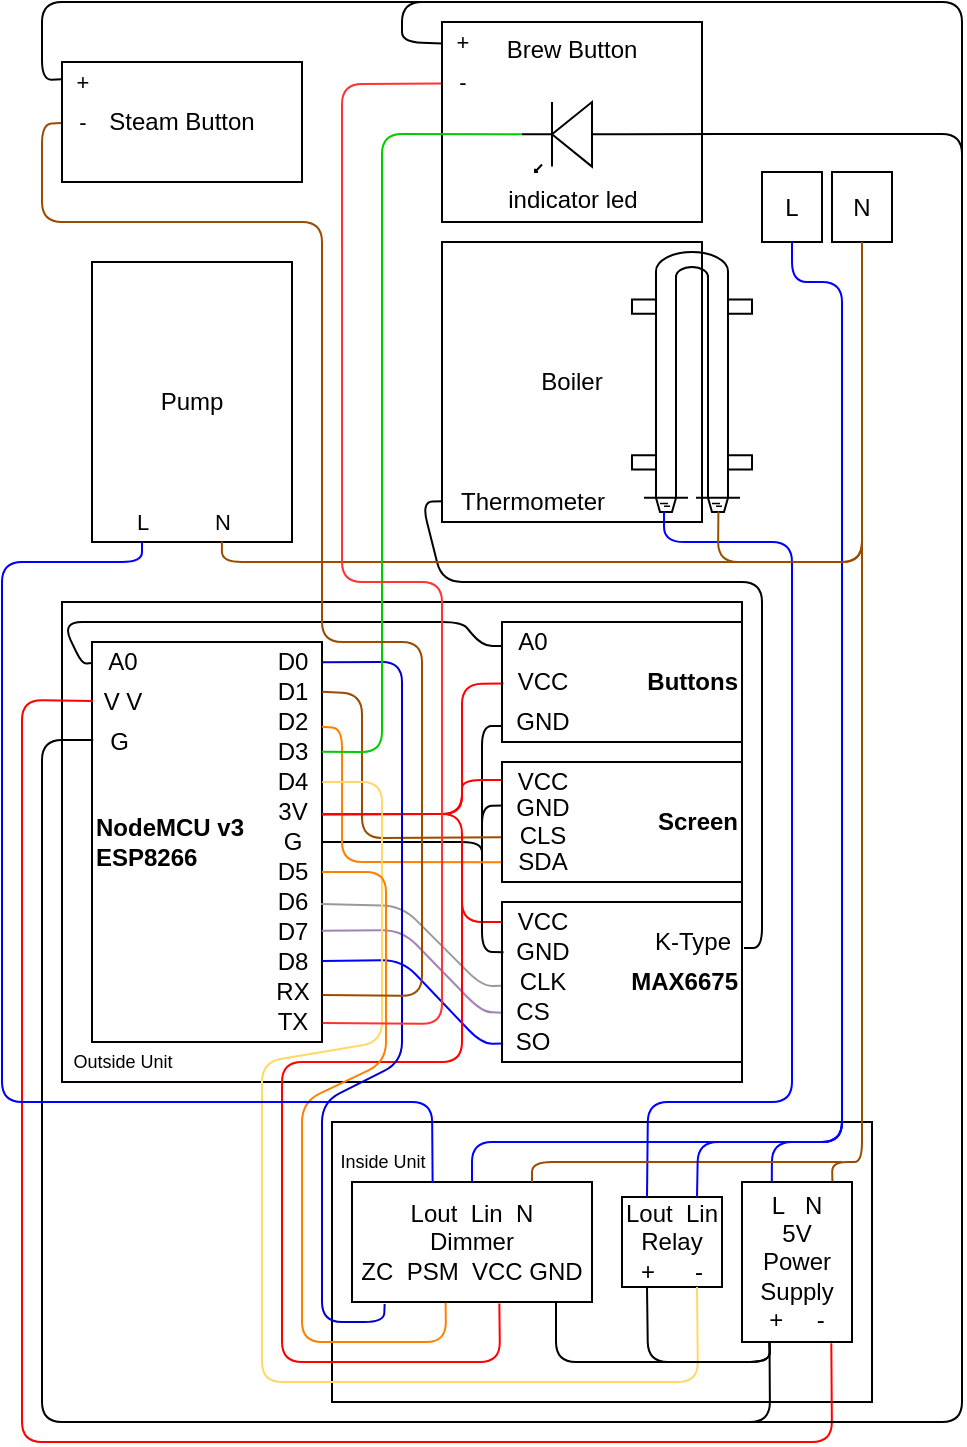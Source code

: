 <mxfile version="14.7.1" type="device"><diagram id="Ojfh5wNuTR5wn1jnSMaZ" name="Page-1"><mxGraphModel dx="1924" dy="1084" grid="1" gridSize="10" guides="1" tooltips="1" connect="1" arrows="1" fold="1" page="1" pageScale="1" pageWidth="850" pageHeight="1100" math="0" shadow="0"><root><mxCell id="0"/><mxCell id="1" parent="0"/><mxCell id="16A-DivqRox5ItRcTZLg-133" value="" style="whiteSpace=wrap;html=1;fontSize=11;align=right;verticalAlign=middle;fillColor=none;" parent="1" vertex="1"><mxGeometry x="235" y="680" width="270" height="140" as="geometry"/></mxCell><mxCell id="16A-DivqRox5ItRcTZLg-131" value="" style="rounded=0;whiteSpace=wrap;html=1;fontSize=11;align=right;verticalAlign=middle;fillColor=none;" parent="1" vertex="1"><mxGeometry x="100" y="420" width="340" height="240" as="geometry"/></mxCell><mxCell id="16A-DivqRox5ItRcTZLg-3" value="&lt;div&gt;Boiler&lt;/div&gt;" style="rounded=0;whiteSpace=wrap;html=1;fillColor=none;" parent="1" vertex="1"><mxGeometry x="290" y="240" width="130" height="140" as="geometry"/></mxCell><mxCell id="16A-DivqRox5ItRcTZLg-4" value="&lt;div&gt;Pump&lt;/div&gt;" style="rounded=0;whiteSpace=wrap;html=1;fillColor=none;" parent="1" vertex="1"><mxGeometry x="115" y="250" width="100" height="140" as="geometry"/></mxCell><mxCell id="16A-DivqRox5ItRcTZLg-5" value="&lt;div&gt;Steam Button&lt;/div&gt;" style="rounded=0;whiteSpace=wrap;html=1;fillColor=none;" parent="1" vertex="1"><mxGeometry x="100" y="150" width="120" height="60" as="geometry"/></mxCell><mxCell id="16A-DivqRox5ItRcTZLg-6" value="&lt;div align=&quot;center&quot;&gt;Brew Button&lt;/div&gt;&lt;div&gt;&lt;br&gt;&lt;/div&gt;&lt;div&gt;&lt;br&gt;&lt;/div&gt;&lt;div&gt;&lt;br&gt;&lt;/div&gt;&lt;div&gt;&lt;br&gt;&lt;/div&gt;&lt;div&gt;&lt;br&gt;&lt;/div&gt;" style="rounded=0;whiteSpace=wrap;html=1;align=center;fillColor=none;" parent="1" vertex="1"><mxGeometry x="290" y="130" width="130" height="100" as="geometry"/></mxCell><mxCell id="16A-DivqRox5ItRcTZLg-9" value="&lt;div&gt;indicator led&lt;/div&gt;" style="verticalLabelPosition=bottom;shadow=0;dashed=0;align=center;html=1;verticalAlign=top;shape=mxgraph.electrical.opto_electronics.led_1;pointerEvents=1;direction=west;fillColor=none;" parent="1" vertex="1"><mxGeometry x="330" y="170" width="50" height="35" as="geometry"/></mxCell><mxCell id="16A-DivqRox5ItRcTZLg-10" value="" style="shape=mxgraph.pid.heat_exchangers.hairpin_exchanger;html=1;pointerEvents=1;align=center;verticalLabelPosition=bottom;verticalAlign=top;dashed=0;rotation=-90;fillColor=none;" parent="1" vertex="1"><mxGeometry x="350" y="280" width="130" height="60" as="geometry"/></mxCell><mxCell id="16A-DivqRox5ItRcTZLg-11" value="&lt;div&gt;Lout&amp;nbsp; Lin&lt;br&gt;&lt;/div&gt;&lt;div&gt;Relay&lt;/div&gt;&lt;div&gt;+&amp;nbsp;&amp;nbsp;&amp;nbsp;&amp;nbsp;&amp;nbsp; -&lt;br&gt;&lt;/div&gt;" style="rounded=0;whiteSpace=wrap;html=1;fillColor=none;" parent="1" vertex="1"><mxGeometry x="380" y="717.5" width="50" height="45" as="geometry"/></mxCell><mxCell id="16A-DivqRox5ItRcTZLg-12" value="L" style="rounded=0;whiteSpace=wrap;html=1;fillColor=none;" parent="1" vertex="1"><mxGeometry x="450" y="205" width="30" height="35" as="geometry"/></mxCell><mxCell id="16A-DivqRox5ItRcTZLg-13" value="&lt;div&gt;N&lt;/div&gt;" style="rounded=0;whiteSpace=wrap;html=1;fillColor=none;" parent="1" vertex="1"><mxGeometry x="485" y="205" width="30" height="35" as="geometry"/></mxCell><mxCell id="16A-DivqRox5ItRcTZLg-15" value="&lt;div&gt;L&amp;nbsp;&amp;nbsp; N&lt;br&gt;&lt;/div&gt;&lt;div&gt;5V&lt;br&gt;&lt;/div&gt;&lt;div&gt;Power Supply&lt;br&gt;+&amp;nbsp;&amp;nbsp;&amp;nbsp;&amp;nbsp; -&lt;br&gt;&lt;/div&gt;" style="whiteSpace=wrap;html=1;fillColor=none;" parent="1" vertex="1"><mxGeometry x="440" y="710" width="55" height="80" as="geometry"/></mxCell><mxCell id="16A-DivqRox5ItRcTZLg-16" value="Lout&amp;nbsp; Lin&amp;nbsp; N &lt;br&gt;&lt;div&gt;Dimmer&lt;/div&gt;&lt;div&gt;ZC&amp;nbsp; PSM&amp;nbsp; VCC GND&lt;br&gt;&lt;/div&gt;" style="whiteSpace=wrap;html=1;fillColor=none;" parent="1" vertex="1"><mxGeometry x="245" y="710" width="120" height="60" as="geometry"/></mxCell><mxCell id="16A-DivqRox5ItRcTZLg-17" value="&lt;div align=&quot;left&quot;&gt;&lt;b&gt;NodeMCU v3&lt;/b&gt;&lt;/div&gt;&lt;div align=&quot;left&quot;&gt;&lt;b&gt;ESP8266&lt;br&gt;&lt;/b&gt;&lt;/div&gt;" style="whiteSpace=wrap;html=1;align=left;fillColor=none;" parent="1" vertex="1"><mxGeometry x="115" y="440" width="115" height="200" as="geometry"/></mxCell><mxCell id="16A-DivqRox5ItRcTZLg-21" value="" style="endArrow=none;html=1;entryX=0.004;entryY=0.481;entryDx=0;entryDy=0;entryPerimeter=0;exitX=1.02;exitY=0.65;exitDx=0;exitDy=0;exitPerimeter=0;" parent="1" source="16A-DivqRox5ItRcTZLg-37" target="16A-DivqRox5ItRcTZLg-38" edge="1"><mxGeometry width="50" height="50" relative="1" as="geometry"><mxPoint x="450" y="610" as="sourcePoint"/><mxPoint x="450" y="550" as="targetPoint"/><Array as="points"><mxPoint x="450" y="593"/><mxPoint x="450" y="410"/><mxPoint x="290" y="410"/><mxPoint x="280" y="370"/></Array></mxGeometry></mxCell><mxCell id="16A-DivqRox5ItRcTZLg-22" value="" style="endArrow=none;html=1;entryX=0.5;entryY=1;entryDx=0;entryDy=0;exitX=0.822;exitY=-0.003;exitDx=0;exitDy=0;strokeColor=#994C00;exitPerimeter=0;" parent="1" source="16A-DivqRox5ItRcTZLg-15" target="16A-DivqRox5ItRcTZLg-13" edge="1"><mxGeometry width="50" height="50" relative="1" as="geometry"><mxPoint x="185" y="905" as="sourcePoint"/><mxPoint x="235" y="855" as="targetPoint"/><Array as="points"><mxPoint x="485" y="700"/><mxPoint x="500" y="700"/><mxPoint x="500" y="680"/></Array></mxGeometry></mxCell><mxCell id="16A-DivqRox5ItRcTZLg-24" value="A0" style="text;html=1;align=center;verticalAlign=middle;resizable=0;points=[];autosize=1;strokeColor=none;" parent="1" vertex="1"><mxGeometry x="115" y="440" width="30" height="20" as="geometry"/></mxCell><mxCell id="16A-DivqRox5ItRcTZLg-38" value="Thermometer" style="text;html=1;align=center;verticalAlign=middle;resizable=0;points=[];autosize=1;strokeColor=none;" parent="1" vertex="1"><mxGeometry x="290" y="360" width="90" height="20" as="geometry"/></mxCell><mxCell id="16A-DivqRox5ItRcTZLg-40" value="&lt;div&gt;V V&lt;/div&gt;" style="text;html=1;align=center;verticalAlign=middle;resizable=0;points=[];autosize=1;strokeColor=none;" parent="1" vertex="1"><mxGeometry x="115" y="460" width="30" height="20" as="geometry"/></mxCell><mxCell id="16A-DivqRox5ItRcTZLg-41" value="&lt;div&gt;G&amp;nbsp; &lt;br&gt;&lt;/div&gt;" style="text;html=1;align=center;verticalAlign=middle;resizable=0;points=[];autosize=1;strokeColor=none;" parent="1" vertex="1"><mxGeometry x="115" y="480" width="30" height="20" as="geometry"/></mxCell><mxCell id="16A-DivqRox5ItRcTZLg-42" value="" style="endArrow=none;html=1;entryX=0.016;entryY=0.474;entryDx=0;entryDy=0;entryPerimeter=0;exitX=0.812;exitY=1.008;exitDx=0;exitDy=0;exitPerimeter=0;strokeColor=#FF0000;" parent="1" source="16A-DivqRox5ItRcTZLg-15" target="16A-DivqRox5ItRcTZLg-40" edge="1"><mxGeometry width="50" height="50" relative="1" as="geometry"><mxPoint x="510" y="920" as="sourcePoint"/><mxPoint x="260" y="510" as="targetPoint"/><Array as="points"><mxPoint x="485" y="840"/><mxPoint x="80" y="840"/><mxPoint x="80" y="469"/></Array></mxGeometry></mxCell><mxCell id="16A-DivqRox5ItRcTZLg-43" value="" style="endArrow=none;html=1;entryX=0.021;entryY=0.447;entryDx=0;entryDy=0;entryPerimeter=0;exitX=0.25;exitY=1;exitDx=0;exitDy=0;" parent="1" source="16A-DivqRox5ItRcTZLg-15" target="16A-DivqRox5ItRcTZLg-41" edge="1"><mxGeometry width="50" height="50" relative="1" as="geometry"><mxPoint x="512.5" y="825" as="sourcePoint"/><mxPoint x="124.01" y="488.14" as="targetPoint"/><Array as="points"><mxPoint x="454" y="830"/><mxPoint x="90" y="830"/><mxPoint x="90" y="489"/></Array></mxGeometry></mxCell><mxCell id="16A-DivqRox5ItRcTZLg-44" value="" style="endArrow=none;html=1;entryX=-0.009;entryY=0.526;entryDx=0;entryDy=0;entryPerimeter=0;exitX=0.007;exitY=0.6;exitDx=0;exitDy=0;exitPerimeter=0;" parent="1" source="16A-DivqRox5ItRcTZLg-28" target="16A-DivqRox5ItRcTZLg-24" edge="1"><mxGeometry width="50" height="50" relative="1" as="geometry"><mxPoint x="60" y="430" as="sourcePoint"/><mxPoint x="80" y="680" as="targetPoint"/><Array as="points"><mxPoint x="310" y="442"/><mxPoint x="300" y="430"/><mxPoint x="230" y="430"/><mxPoint x="100" y="430"/><mxPoint x="110" y="451"/></Array></mxGeometry></mxCell><mxCell id="16A-DivqRox5ItRcTZLg-88" value="" style="endArrow=none;html=1;fontSize=11;exitX=0.008;exitY=0.5;exitDx=0;exitDy=0;exitPerimeter=0;strokeColor=#FF0000;" parent="1" source="16A-DivqRox5ItRcTZLg-33" edge="1"><mxGeometry width="50" height="50" relative="1" as="geometry"><mxPoint x="130" y="560" as="sourcePoint"/><mxPoint x="300" y="560" as="targetPoint"/><Array as="points"><mxPoint x="300" y="580"/></Array></mxGeometry></mxCell><mxCell id="16A-DivqRox5ItRcTZLg-95" value="" style="endArrow=none;html=1;fontSize=11;exitX=0.019;exitY=0.506;exitDx=0;exitDy=0;exitPerimeter=0;" parent="1" source="16A-DivqRox5ItRcTZLg-34" edge="1"><mxGeometry width="50" height="50" relative="1" as="geometry"><mxPoint x="290.0" y="455.4" as="sourcePoint"/><mxPoint x="310" y="540" as="targetPoint"/><Array as="points"><mxPoint x="310" y="595"/><mxPoint x="310" y="540"/></Array></mxGeometry></mxCell><mxCell id="16A-DivqRox5ItRcTZLg-96" value="" style="endArrow=none;html=1;fontSize=11;exitX=-0.004;exitY=0.602;exitDx=0;exitDy=0;exitPerimeter=0;entryX=1;entryY=0.5;entryDx=0;entryDy=0;" parent="1" source="16A-DivqRox5ItRcTZLg-26" target="16A-DivqRox5ItRcTZLg-17" edge="1"><mxGeometry width="50" height="50" relative="1" as="geometry"><mxPoint x="420" y="528.12" as="sourcePoint"/><mxPoint x="230" y="545" as="targetPoint"/><Array as="points"><mxPoint x="310" y="482"/><mxPoint x="310" y="560"/><mxPoint x="310" y="540"/></Array></mxGeometry></mxCell><mxCell id="16A-DivqRox5ItRcTZLg-97" value="" style="endArrow=none;html=1;fontSize=11;entryX=0.001;entryY=0.363;entryDx=0;entryDy=0;entryPerimeter=0;sketch=0;rounded=1;" parent="1" target="16A-DivqRox5ItRcTZLg-19" edge="1"><mxGeometry width="50" height="50" relative="1" as="geometry"><mxPoint x="310" y="540" as="sourcePoint"/><mxPoint x="390" y="510" as="targetPoint"/><Array as="points"><mxPoint x="310" y="522"/></Array></mxGeometry></mxCell><mxCell id="16A-DivqRox5ItRcTZLg-101" value="" style="endArrow=none;html=1;fontSize=11;exitX=0.018;exitY=0.535;exitDx=0;exitDy=0;exitPerimeter=0;strokeColor=#FF0000;entryX=1.002;entryY=0.55;entryDx=0;entryDy=0;entryPerimeter=0;" parent="1" source="16A-DivqRox5ItRcTZLg-25" target="16A-DivqRox5ItRcTZLg-54" edge="1"><mxGeometry width="50" height="50" relative="1" as="geometry"><mxPoint x="269.84" y="632.04" as="sourcePoint"/><mxPoint x="280" y="529" as="targetPoint"/><Array as="points"><mxPoint x="300" y="461"/><mxPoint x="300" y="526"/></Array></mxGeometry></mxCell><mxCell id="16A-DivqRox5ItRcTZLg-102" value="" style="endArrow=none;html=1;fontSize=11;entryX=-0.01;entryY=0.452;entryDx=0;entryDy=0;entryPerimeter=0;endFill=0;strokeColor=#FF0000;rounded=1;exitX=1.014;exitY=0.555;exitDx=0;exitDy=0;exitPerimeter=0;" parent="1" source="16A-DivqRox5ItRcTZLg-54" target="16A-DivqRox5ItRcTZLg-31" edge="1"><mxGeometry width="50" height="50" relative="1" as="geometry"><mxPoint x="300" y="520" as="sourcePoint"/><mxPoint x="330" y="510" as="targetPoint"/><Array as="points"><mxPoint x="300" y="526"/><mxPoint x="300" y="509"/></Array></mxGeometry></mxCell><mxCell id="16A-DivqRox5ItRcTZLg-103" value="" style="endArrow=none;html=1;fontSize=11;entryX=-0.006;entryY=0.529;entryDx=0;entryDy=0;entryPerimeter=0;strokeColor=#994C00;exitX=1.002;exitY=0.491;exitDx=0;exitDy=0;exitPerimeter=0;" parent="1" source="16A-DivqRox5ItRcTZLg-46" target="16A-DivqRox5ItRcTZLg-92" edge="1"><mxGeometry width="50" height="50" relative="1" as="geometry"><mxPoint x="229" y="466" as="sourcePoint"/><mxPoint x="340" y="520" as="targetPoint"/><Array as="points"><mxPoint x="250" y="466"/><mxPoint x="250" y="538"/></Array></mxGeometry></mxCell><mxCell id="16A-DivqRox5ItRcTZLg-104" value="" style="endArrow=none;html=1;fontSize=11;entryX=0.002;entryY=0.505;entryDx=0;entryDy=0;entryPerimeter=0;exitX=1.002;exitY=0.491;exitDx=0;exitDy=0;exitPerimeter=0;strokeColor=#FF8000;" parent="1" target="16A-DivqRox5ItRcTZLg-93" edge="1"><mxGeometry width="50" height="50" relative="1" as="geometry"><mxPoint x="230.0" y="482.41" as="sourcePoint"/><mxPoint x="289.7" y="567.17" as="targetPoint"/><Array as="points"><mxPoint x="240" y="483"/><mxPoint x="240" y="550"/></Array></mxGeometry></mxCell><mxCell id="16A-DivqRox5ItRcTZLg-106" value="" style="endArrow=none;html=1;fontSize=11;entryX=1.002;entryY=0.474;entryDx=0;entryDy=0;entryPerimeter=0;exitX=0.019;exitY=0.538;exitDx=0;exitDy=0;exitPerimeter=0;strokeColor=#0000FF;" parent="1" source="16A-DivqRox5ItRcTZLg-89" target="16A-DivqRox5ItRcTZLg-59" edge="1"><mxGeometry width="50" height="50" relative="1" as="geometry"><mxPoint x="260" y="611" as="sourcePoint"/><mxPoint x="240" y="555" as="targetPoint"/><Array as="points"><mxPoint x="310" y="641"/><mxPoint x="270" y="599"/></Array></mxGeometry></mxCell><mxCell id="16A-DivqRox5ItRcTZLg-107" value="" style="endArrow=none;html=1;fontSize=11;entryX=0.995;entryY=0.471;entryDx=0;entryDy=0;entryPerimeter=0;exitX=0.003;exitY=0.517;exitDx=0;exitDy=0;exitPerimeter=0;strokeColor=#A680B8;" parent="1" source="16A-DivqRox5ItRcTZLg-90" target="16A-DivqRox5ItRcTZLg-58" edge="1"><mxGeometry width="50" height="50" relative="1" as="geometry"><mxPoint x="291.08" y="456.24" as="sourcePoint"/><mxPoint x="230" y="593.76" as="targetPoint"/><Array as="points"><mxPoint x="310" y="625"/><mxPoint x="270" y="584"/></Array></mxGeometry></mxCell><mxCell id="16A-DivqRox5ItRcTZLg-108" value="" style="endArrow=none;html=1;fontSize=11;exitX=-0.002;exitY=0.595;exitDx=0;exitDy=0;exitPerimeter=0;entryX=0.996;entryY=0.655;entryDx=0;entryDy=0;entryPerimeter=0;strokeColor=#999999;" parent="1" source="16A-DivqRox5ItRcTZLg-91" target="16A-DivqRox5ItRcTZLg-17" edge="1"><mxGeometry width="50" height="50" relative="1" as="geometry"><mxPoint x="320.09" y="470.67" as="sourcePoint"/><mxPoint x="229" y="579" as="targetPoint"/><Array as="points"><mxPoint x="310" y="612"/><mxPoint x="270" y="572"/></Array></mxGeometry></mxCell><mxCell id="16A-DivqRox5ItRcTZLg-110" value="" style="endArrow=none;html=1;fontSize=11;strokeColor=#FF0000;exitX=0.614;exitY=1.013;exitDx=0;exitDy=0;exitPerimeter=0;entryX=1.004;entryY=0.565;entryDx=0;entryDy=0;entryPerimeter=0;" parent="1" source="16A-DivqRox5ItRcTZLg-16" target="16A-DivqRox5ItRcTZLg-54" edge="1"><mxGeometry width="50" height="50" relative="1" as="geometry"><mxPoint x="320" y="795" as="sourcePoint"/><mxPoint x="229" y="529" as="targetPoint"/><Array as="points"><mxPoint x="319" y="800"/><mxPoint x="210" y="800"/><mxPoint x="210" y="650"/><mxPoint x="300" y="650"/><mxPoint x="300" y="526"/></Array></mxGeometry></mxCell><mxCell id="16A-DivqRox5ItRcTZLg-111" value="" style="endArrow=none;html=1;fontSize=11;entryX=0.85;entryY=0.994;entryDx=0;entryDy=0;entryPerimeter=0;exitX=0.25;exitY=1;exitDx=0;exitDy=0;" parent="1" source="16A-DivqRox5ItRcTZLg-15" target="16A-DivqRox5ItRcTZLg-16" edge="1"><mxGeometry width="50" height="50" relative="1" as="geometry"><mxPoint x="435" y="815" as="sourcePoint"/><mxPoint x="15" y="625" as="targetPoint"/><Array as="points"><mxPoint x="454" y="800"/><mxPoint x="347" y="800"/></Array></mxGeometry></mxCell><mxCell id="16A-DivqRox5ItRcTZLg-112" value="" style="endArrow=none;html=1;fontSize=11;exitX=1.001;exitY=0.35;exitDx=0;exitDy=0;exitPerimeter=0;entryX=0.75;entryY=1;entryDx=0;entryDy=0;strokeColor=#FFD966;" parent="1" source="16A-DivqRox5ItRcTZLg-17" target="16A-DivqRox5ItRcTZLg-11" edge="1"><mxGeometry width="50" height="50" relative="1" as="geometry"><mxPoint x="320" y="700" as="sourcePoint"/><mxPoint x="300" y="890" as="targetPoint"/><Array as="points"><mxPoint x="260" y="510"/><mxPoint x="260" y="640"/><mxPoint x="200" y="650"/><mxPoint x="200" y="710"/><mxPoint x="200" y="810"/><mxPoint x="418" y="810"/></Array></mxGeometry></mxCell><mxCell id="16A-DivqRox5ItRcTZLg-113" value="" style="endArrow=none;html=1;fontSize=11;entryX=0.25;entryY=1;entryDx=0;entryDy=0;exitX=0.25;exitY=1;exitDx=0;exitDy=0;" parent="1" source="16A-DivqRox5ItRcTZLg-15" target="16A-DivqRox5ItRcTZLg-11" edge="1"><mxGeometry width="50" height="50" relative="1" as="geometry"><mxPoint x="452.5" y="800" as="sourcePoint"/><mxPoint x="267.32" y="780.12" as="targetPoint"/><Array as="points"><mxPoint x="454" y="800"/><mxPoint x="393" y="800"/></Array></mxGeometry></mxCell><mxCell id="16A-DivqRox5ItRcTZLg-114" value="" style="endArrow=none;html=1;fontSize=11;exitX=1.008;exitY=0.506;exitDx=0;exitDy=0;exitPerimeter=0;entryX=0.136;entryY=1.016;entryDx=0;entryDy=0;entryPerimeter=0;strokeColor=#0000CC;" parent="1" source="16A-DivqRox5ItRcTZLg-45" target="16A-DivqRox5ItRcTZLg-16" edge="1"><mxGeometry width="50" height="50" relative="1" as="geometry"><mxPoint x="233.7" y="450.0" as="sourcePoint"/><mxPoint x="350" y="810" as="targetPoint"/><Array as="points"><mxPoint x="270" y="450"/><mxPoint x="270" y="650"/><mxPoint x="230" y="670"/><mxPoint x="230" y="780"/><mxPoint x="261" y="780"/></Array></mxGeometry></mxCell><mxCell id="16A-DivqRox5ItRcTZLg-118" value="" style="endArrow=none;html=1;fontSize=11;strokeColor=#FF8000;entryX=0.39;entryY=1.006;entryDx=0;entryDy=0;entryPerimeter=0;" parent="1" target="16A-DivqRox5ItRcTZLg-16" edge="1"><mxGeometry width="50" height="50" relative="1" as="geometry"><mxPoint x="230" y="555" as="sourcePoint"/><mxPoint x="299" y="770" as="targetPoint"/><Array as="points"><mxPoint x="262" y="555"/><mxPoint x="262" y="650"/><mxPoint x="220" y="670"/><mxPoint x="220" y="790"/><mxPoint x="292" y="790"/></Array></mxGeometry></mxCell><mxCell id="16A-DivqRox5ItRcTZLg-122" value="" style="endArrow=none;html=1;fontSize=11;strokeColor=#0000FF;exitX=0.5;exitY=0;exitDx=0;exitDy=0;" parent="1" source="16A-DivqRox5ItRcTZLg-16" edge="1"><mxGeometry width="50" height="50" relative="1" as="geometry"><mxPoint x="360" y="735" as="sourcePoint"/><mxPoint x="490" y="660" as="targetPoint"/><Array as="points"><mxPoint x="305" y="690"/><mxPoint x="490" y="690"/></Array></mxGeometry></mxCell><mxCell id="16A-DivqRox5ItRcTZLg-123" value="" style="endArrow=none;html=1;fontSize=11;strokeColor=#0000FF;exitX=0.336;exitY=0.008;exitDx=0;exitDy=0;entryX=0.25;entryY=1;entryDx=0;entryDy=0;exitPerimeter=0;" parent="1" source="16A-DivqRox5ItRcTZLg-16" target="16A-DivqRox5ItRcTZLg-4" edge="1"><mxGeometry width="50" height="50" relative="1" as="geometry"><mxPoint x="343.82" y="735.0" as="sourcePoint"/><mxPoint x="80" y="380" as="targetPoint"/><Array as="points"><mxPoint x="285" y="670"/><mxPoint x="70" y="670"/><mxPoint x="70" y="400"/><mxPoint x="140" y="400"/></Array></mxGeometry></mxCell><mxCell id="16A-DivqRox5ItRcTZLg-124" value="L" style="text;html=1;align=center;verticalAlign=middle;resizable=0;points=[];autosize=1;strokeColor=none;fontSize=11;" parent="1" vertex="1"><mxGeometry x="130" y="370" width="20" height="20" as="geometry"/></mxCell><mxCell id="16A-DivqRox5ItRcTZLg-125" value="&lt;div&gt;N&lt;/div&gt;" style="text;html=1;align=center;verticalAlign=middle;resizable=0;points=[];autosize=1;strokeColor=none;fontSize=11;" parent="1" vertex="1"><mxGeometry x="170" y="370" width="20" height="20" as="geometry"/></mxCell><mxCell id="16A-DivqRox5ItRcTZLg-126" value="" style="endArrow=none;html=1;fontSize=11;strokeColor=#0000FF;entryX=0.5;entryY=1;entryDx=0;entryDy=0;exitX=0.271;exitY=0;exitDx=0;exitDy=0;exitPerimeter=0;" parent="1" source="16A-DivqRox5ItRcTZLg-15" target="16A-DivqRox5ItRcTZLg-12" edge="1"><mxGeometry width="50" height="50" relative="1" as="geometry"><mxPoint x="490" y="730" as="sourcePoint"/><mxPoint x="479" y="360" as="targetPoint"/><Array as="points"><mxPoint x="455" y="690"/><mxPoint x="490" y="690"/><mxPoint x="490" y="630"/><mxPoint x="490" y="260"/><mxPoint x="465" y="260"/></Array></mxGeometry></mxCell><mxCell id="16A-DivqRox5ItRcTZLg-127" value="" style="endArrow=none;html=1;fontSize=11;strokeColor=#0000FF;entryX=0.002;entryY=0.267;entryDx=0;entryDy=0;entryPerimeter=0;exitX=0.25;exitY=0;exitDx=0;exitDy=0;" parent="1" source="16A-DivqRox5ItRcTZLg-11" target="16A-DivqRox5ItRcTZLg-10" edge="1"><mxGeometry width="50" height="50" relative="1" as="geometry"><mxPoint x="465" y="660" as="sourcePoint"/><mxPoint x="445" y="370" as="targetPoint"/><Array as="points"><mxPoint x="393" y="670"/><mxPoint x="465" y="670"/><mxPoint x="465" y="490"/><mxPoint x="465" y="390"/><mxPoint x="401" y="390"/></Array></mxGeometry></mxCell><mxCell id="16A-DivqRox5ItRcTZLg-128" value="" style="endArrow=none;html=1;fontSize=11;exitX=0.002;exitY=0.72;exitDx=0;exitDy=0;exitPerimeter=0;strokeColor=#994C00;" parent="1" source="16A-DivqRox5ItRcTZLg-10" edge="1"><mxGeometry width="50" height="50" relative="1" as="geometry"><mxPoint x="560" y="380" as="sourcePoint"/><mxPoint x="500" y="350" as="targetPoint"/><Array as="points"><mxPoint x="428" y="400"/><mxPoint x="500" y="400"/></Array></mxGeometry></mxCell><mxCell id="16A-DivqRox5ItRcTZLg-129" value="" style="endArrow=none;html=1;fontSize=11;exitX=0.497;exitY=0.988;exitDx=0;exitDy=0;exitPerimeter=0;strokeColor=#994C00;entryX=0.5;entryY=1;entryDx=0;entryDy=0;" parent="1" source="16A-DivqRox5ItRcTZLg-125" target="16A-DivqRox5ItRcTZLg-13" edge="1"><mxGeometry width="50" height="50" relative="1" as="geometry"><mxPoint x="429.2" y="384.74" as="sourcePoint"/><mxPoint x="501" y="350" as="targetPoint"/><Array as="points"><mxPoint x="180" y="400"/><mxPoint x="500" y="400"/></Array></mxGeometry></mxCell><mxCell id="16A-DivqRox5ItRcTZLg-132" value="&lt;div style=&quot;font-size: 9px;&quot;&gt;Outside Unit&lt;/div&gt;" style="text;html=1;align=center;verticalAlign=middle;resizable=0;points=[];autosize=1;strokeColor=none;fontSize=9;" parent="1" vertex="1"><mxGeometry x="95" y="640" width="70" height="20" as="geometry"/></mxCell><mxCell id="16A-DivqRox5ItRcTZLg-134" value="Inside Unit" style="text;html=1;align=center;verticalAlign=middle;resizable=0;points=[];autosize=1;strokeColor=none;fontSize=9;" parent="1" vertex="1"><mxGeometry x="230" y="690" width="60" height="20" as="geometry"/></mxCell><mxCell id="16A-DivqRox5ItRcTZLg-135" value="" style="endArrow=none;html=1;fontSize=11;exitX=0.999;exitY=0.495;exitDx=0;exitDy=0;exitPerimeter=0;strokeColor=#00CC00;entryX=1;entryY=0.54;entryDx=0;entryDy=0;entryPerimeter=0;" parent="1" source="16A-DivqRox5ItRcTZLg-50" target="16A-DivqRox5ItRcTZLg-9" edge="1"><mxGeometry width="50" height="50" relative="1" as="geometry"><mxPoint x="230" y="480" as="sourcePoint"/><mxPoint x="260" y="160" as="targetPoint"/><Array as="points"><mxPoint x="260" y="495"/><mxPoint x="260" y="186"/></Array></mxGeometry></mxCell><mxCell id="16A-DivqRox5ItRcTZLg-136" value="" style="endArrow=none;html=1;fontSize=11;entryX=0;entryY=0.54;entryDx=0;entryDy=0;entryPerimeter=0;" parent="1" target="16A-DivqRox5ItRcTZLg-9" edge="1"><mxGeometry width="50" height="50" relative="1" as="geometry"><mxPoint x="430" y="830" as="sourcePoint"/><mxPoint x="670" y="250" as="targetPoint"/><Array as="points"><mxPoint x="550" y="830"/><mxPoint x="550" y="186"/><mxPoint x="440" y="186"/></Array></mxGeometry></mxCell><mxCell id="16A-DivqRox5ItRcTZLg-137" value="" style="endArrow=none;html=1;fontSize=11;exitX=1.011;exitY=0.525;exitDx=0;exitDy=0;exitPerimeter=0;entryX=-0.025;entryY=0.539;entryDx=0;entryDy=0;entryPerimeter=0;strokeColor=#FF3333;" parent="1" source="16A-DivqRox5ItRcTZLg-61" target="16A-DivqRox5ItRcTZLg-139" edge="1"><mxGeometry width="50" height="50" relative="1" as="geometry"><mxPoint x="285" y="707" as="sourcePoint"/><mxPoint x="240" y="160" as="targetPoint"/><Array as="points"><mxPoint x="290" y="631"/><mxPoint x="290" y="410"/><mxPoint x="240" y="410"/><mxPoint x="240" y="161"/></Array></mxGeometry></mxCell><mxCell id="16A-DivqRox5ItRcTZLg-138" value="" style="endArrow=none;html=1;fontSize=11;strokeColor=#000000;entryX=0.005;entryY=0.537;entryDx=0;entryDy=0;entryPerimeter=0;" parent="1" target="16A-DivqRox5ItRcTZLg-140" edge="1"><mxGeometry width="50" height="50" relative="1" as="geometry"><mxPoint x="550" y="210" as="sourcePoint"/><mxPoint x="540" y="100" as="targetPoint"/><Array as="points"><mxPoint x="550" y="120"/><mxPoint x="270" y="120"/><mxPoint x="270" y="140"/></Array></mxGeometry></mxCell><mxCell id="16A-DivqRox5ItRcTZLg-139" value="&lt;div&gt;-&lt;/div&gt;" style="text;html=1;align=center;verticalAlign=middle;resizable=0;points=[];autosize=1;strokeColor=none;fontSize=11;" parent="1" vertex="1"><mxGeometry x="290" y="150" width="20" height="20" as="geometry"/></mxCell><mxCell id="16A-DivqRox5ItRcTZLg-140" value="+" style="text;html=1;align=center;verticalAlign=middle;resizable=0;points=[];autosize=1;strokeColor=none;fontSize=11;" parent="1" vertex="1"><mxGeometry x="290" y="130" width="20" height="20" as="geometry"/></mxCell><mxCell id="16A-DivqRox5ItRcTZLg-141" value="" style="endArrow=none;html=1;fontSize=11;strokeColor=#000000;exitX=-0.017;exitY=0.433;exitDx=0;exitDy=0;exitPerimeter=0;" parent="1" source="16A-DivqRox5ItRcTZLg-143" edge="1"><mxGeometry width="50" height="50" relative="1" as="geometry"><mxPoint x="80" y="120" as="sourcePoint"/><mxPoint x="290" y="120" as="targetPoint"/><Array as="points"><mxPoint x="90" y="159"/><mxPoint x="90" y="120"/></Array></mxGeometry></mxCell><mxCell id="16A-DivqRox5ItRcTZLg-142" value="&lt;div&gt;-&lt;/div&gt;" style="text;html=1;align=center;verticalAlign=middle;resizable=0;points=[];autosize=1;strokeColor=none;fontSize=11;" parent="1" vertex="1"><mxGeometry x="100" y="170" width="20" height="20" as="geometry"/></mxCell><mxCell id="16A-DivqRox5ItRcTZLg-143" value="+" style="text;html=1;align=center;verticalAlign=middle;resizable=0;points=[];autosize=1;strokeColor=none;fontSize=11;" parent="1" vertex="1"><mxGeometry x="100" y="150" width="20" height="20" as="geometry"/></mxCell><mxCell id="16A-DivqRox5ItRcTZLg-145" value="" style="endArrow=none;html=1;fontSize=11;exitX=1.011;exitY=0.575;exitDx=0;exitDy=0;exitPerimeter=0;entryX=-0.025;entryY=0.525;entryDx=0;entryDy=0;entryPerimeter=0;strokeColor=#994C00;" parent="1" source="16A-DivqRox5ItRcTZLg-60" target="16A-DivqRox5ItRcTZLg-142" edge="1"><mxGeometry width="50" height="50" relative="1" as="geometry"><mxPoint x="227.66" y="630.0" as="sourcePoint"/><mxPoint x="230" y="220" as="targetPoint"/><Array as="points"><mxPoint x="280" y="617"/><mxPoint x="280" y="440"/><mxPoint x="230" y="440"/><mxPoint x="230" y="230"/><mxPoint x="90" y="230"/><mxPoint x="90" y="181"/></Array></mxGeometry></mxCell><mxCell id="16A-DivqRox5ItRcTZLg-45" value="D0" style="text;html=1;align=center;verticalAlign=middle;resizable=0;points=[];autosize=1;strokeColor=none;spacing=0;horizontal=1;" parent="1" vertex="1"><mxGeometry x="200" y="440" width="30" height="20" as="geometry"/></mxCell><mxCell id="16A-DivqRox5ItRcTZLg-46" value="D1" style="text;html=1;align=center;verticalAlign=middle;resizable=0;points=[];autosize=1;strokeColor=none;" parent="1" vertex="1"><mxGeometry x="200" y="455" width="30" height="20" as="geometry"/></mxCell><mxCell id="16A-DivqRox5ItRcTZLg-47" value="&lt;div&gt;D2&lt;/div&gt;" style="text;html=1;align=center;verticalAlign=middle;resizable=0;points=[];autosize=1;strokeColor=none;" parent="1" vertex="1"><mxGeometry x="200" y="470" width="30" height="20" as="geometry"/></mxCell><mxCell id="16A-DivqRox5ItRcTZLg-50" value="&lt;div&gt;D3&lt;/div&gt;" style="text;html=1;align=center;verticalAlign=middle;resizable=0;points=[];autosize=1;strokeColor=none;" parent="1" vertex="1"><mxGeometry x="200" y="485" width="30" height="20" as="geometry"/></mxCell><mxCell id="16A-DivqRox5ItRcTZLg-51" value="&lt;div&gt;D4&lt;/div&gt;" style="text;html=1;align=center;verticalAlign=middle;resizable=0;points=[];autosize=1;strokeColor=none;" parent="1" vertex="1"><mxGeometry x="200" y="500" width="30" height="20" as="geometry"/></mxCell><mxCell id="16A-DivqRox5ItRcTZLg-54" value="&lt;div&gt;3V&lt;br&gt;&lt;/div&gt;" style="text;html=1;align=center;verticalAlign=middle;resizable=0;points=[];autosize=1;strokeColor=none;" parent="1" vertex="1"><mxGeometry x="200" y="515" width="30" height="20" as="geometry"/></mxCell><mxCell id="16A-DivqRox5ItRcTZLg-55" value="&lt;div&gt;G &lt;br&gt;&lt;/div&gt;" style="text;html=1;align=center;verticalAlign=middle;resizable=0;points=[];autosize=1;strokeColor=none;" parent="1" vertex="1"><mxGeometry x="205" y="530" width="20" height="20" as="geometry"/></mxCell><mxCell id="16A-DivqRox5ItRcTZLg-56" value="D5" style="text;html=1;align=center;verticalAlign=middle;resizable=0;points=[];autosize=1;strokeColor=none;" parent="1" vertex="1"><mxGeometry x="200" y="545" width="30" height="20" as="geometry"/></mxCell><mxCell id="16A-DivqRox5ItRcTZLg-57" value="D6" style="text;html=1;align=center;verticalAlign=middle;resizable=0;points=[];autosize=1;strokeColor=none;" parent="1" vertex="1"><mxGeometry x="200" y="560" width="30" height="20" as="geometry"/></mxCell><mxCell id="16A-DivqRox5ItRcTZLg-58" value="D7" style="text;html=1;align=center;verticalAlign=middle;resizable=0;points=[];autosize=1;strokeColor=none;" parent="1" vertex="1"><mxGeometry x="200" y="575" width="30" height="20" as="geometry"/></mxCell><mxCell id="16A-DivqRox5ItRcTZLg-59" value="D8" style="text;html=1;align=center;verticalAlign=middle;resizable=0;points=[];autosize=1;strokeColor=none;" parent="1" vertex="1"><mxGeometry x="200" y="590" width="30" height="20" as="geometry"/></mxCell><mxCell id="16A-DivqRox5ItRcTZLg-60" value="RX" style="text;html=1;align=center;verticalAlign=middle;resizable=0;points=[];autosize=1;strokeColor=none;" parent="1" vertex="1"><mxGeometry x="200" y="605" width="30" height="20" as="geometry"/></mxCell><mxCell id="16A-DivqRox5ItRcTZLg-61" value="TX" style="text;html=1;align=center;verticalAlign=middle;resizable=0;points=[];autosize=1;strokeColor=none;" parent="1" vertex="1"><mxGeometry x="200" y="620" width="30" height="20" as="geometry"/></mxCell><mxCell id="pfP6f_eAnYYyGuJvjXCp-10" value="" style="endArrow=none;html=1;fontSize=9;exitX=0.75;exitY=0;exitDx=0;exitDy=0;strokeColor=#994C00;" parent="1" source="16A-DivqRox5ItRcTZLg-16" edge="1"><mxGeometry width="50" height="50" relative="1" as="geometry"><mxPoint x="390" y="650" as="sourcePoint"/><mxPoint x="490" y="700" as="targetPoint"/><Array as="points"><mxPoint x="335" y="700"/></Array></mxGeometry></mxCell><mxCell id="pfP6f_eAnYYyGuJvjXCp-11" value="" style="endArrow=none;html=1;fontSize=11;strokeColor=#0000FF;exitX=0.75;exitY=0;exitDx=0;exitDy=0;" parent="1" source="16A-DivqRox5ItRcTZLg-11" edge="1"><mxGeometry width="50" height="50" relative="1" as="geometry"><mxPoint x="420" y="710" as="sourcePoint"/><mxPoint x="490" y="670" as="targetPoint"/><Array as="points"><mxPoint x="418" y="690"/><mxPoint x="490" y="690"/></Array></mxGeometry></mxCell><mxCell id="16A-DivqRox5ItRcTZLg-20" value="&lt;b&gt;MAX6675&lt;/b&gt;" style="whiteSpace=wrap;html=1;align=right;fillColor=none;" parent="1" vertex="1"><mxGeometry x="320" y="570" width="120" height="80" as="geometry"/></mxCell><mxCell id="16A-DivqRox5ItRcTZLg-33" value="VCC" style="text;html=1;align=center;verticalAlign=middle;resizable=0;points=[];autosize=1;strokeColor=none;" parent="1" vertex="1"><mxGeometry x="320" y="570" width="40" height="20" as="geometry"/></mxCell><mxCell id="16A-DivqRox5ItRcTZLg-34" value="&lt;div&gt;GND&lt;/div&gt;" style="text;html=1;align=center;verticalAlign=middle;resizable=0;points=[];autosize=1;strokeColor=none;" parent="1" vertex="1"><mxGeometry x="320" y="585" width="40" height="20" as="geometry"/></mxCell><mxCell id="16A-DivqRox5ItRcTZLg-37" value="&lt;div&gt;K-Type&lt;/div&gt;" style="text;html=1;align=center;verticalAlign=middle;resizable=0;points=[];autosize=1;strokeColor=none;" parent="1" vertex="1"><mxGeometry x="390" y="580" width="50" height="20" as="geometry"/></mxCell><mxCell id="16A-DivqRox5ItRcTZLg-89" value="SO" style="text;html=1;align=center;verticalAlign=middle;resizable=0;points=[];autosize=1;strokeColor=none;" parent="1" vertex="1"><mxGeometry x="320" y="630" width="30" height="20" as="geometry"/></mxCell><mxCell id="16A-DivqRox5ItRcTZLg-90" value="CS" style="text;html=1;align=center;verticalAlign=middle;resizable=0;points=[];autosize=1;strokeColor=none;" parent="1" vertex="1"><mxGeometry x="320" y="615" width="30" height="20" as="geometry"/></mxCell><mxCell id="16A-DivqRox5ItRcTZLg-91" value="CLK" style="text;html=1;align=center;verticalAlign=middle;resizable=0;points=[];autosize=1;strokeColor=none;" parent="1" vertex="1"><mxGeometry x="320" y="600" width="40" height="20" as="geometry"/></mxCell><mxCell id="16A-DivqRox5ItRcTZLg-19" value="&lt;div align=&quot;right&quot;&gt;&lt;b&gt;Screen&lt;/b&gt;&lt;/div&gt;" style="whiteSpace=wrap;html=1;align=right;fillColor=none;" parent="1" vertex="1"><mxGeometry x="320" y="500" width="120" height="60" as="geometry"/></mxCell><mxCell id="16A-DivqRox5ItRcTZLg-31" value="VCC" style="text;html=1;align=center;verticalAlign=middle;resizable=0;points=[];autosize=1;strokeColor=none;" parent="1" vertex="1"><mxGeometry x="320" y="500" width="40" height="20" as="geometry"/></mxCell><mxCell id="16A-DivqRox5ItRcTZLg-32" value="&lt;div&gt;GND&lt;/div&gt;" style="text;html=1;align=center;verticalAlign=middle;resizable=0;points=[];autosize=1;strokeColor=none;" parent="1" vertex="1"><mxGeometry x="320" y="513" width="40" height="20" as="geometry"/></mxCell><mxCell id="16A-DivqRox5ItRcTZLg-92" value="CLS" style="text;html=1;align=center;verticalAlign=middle;resizable=0;points=[];autosize=1;strokeColor=none;" parent="1" vertex="1"><mxGeometry x="320" y="527" width="40" height="20" as="geometry"/></mxCell><mxCell id="16A-DivqRox5ItRcTZLg-93" value="SDA" style="text;html=1;align=center;verticalAlign=middle;resizable=0;points=[];autosize=1;strokeColor=none;" parent="1" vertex="1"><mxGeometry x="320" y="540" width="40" height="20" as="geometry"/></mxCell><mxCell id="16A-DivqRox5ItRcTZLg-18" value="&lt;div align=&quot;right&quot;&gt;&lt;b&gt;Buttons&lt;/b&gt;&lt;/div&gt;" style="whiteSpace=wrap;html=1;align=right;fillColor=none;" parent="1" vertex="1"><mxGeometry x="320" y="430" width="120" height="60" as="geometry"/></mxCell><mxCell id="16A-DivqRox5ItRcTZLg-25" value="VCC" style="text;html=1;align=center;verticalAlign=middle;resizable=0;points=[];autosize=1;strokeColor=none;" parent="1" vertex="1"><mxGeometry x="320" y="450" width="40" height="20" as="geometry"/></mxCell><mxCell id="16A-DivqRox5ItRcTZLg-26" value="&lt;div&gt;GND&lt;/div&gt;" style="text;html=1;align=center;verticalAlign=middle;resizable=0;points=[];autosize=1;strokeColor=none;" parent="1" vertex="1"><mxGeometry x="320" y="470" width="40" height="20" as="geometry"/></mxCell><mxCell id="16A-DivqRox5ItRcTZLg-28" value="&lt;div&gt;A0&lt;/div&gt;" style="text;html=1;align=center;verticalAlign=middle;resizable=0;points=[];autosize=1;strokeColor=none;" parent="1" vertex="1"><mxGeometry x="320" y="430" width="30" height="20" as="geometry"/></mxCell></root></mxGraphModel></diagram></mxfile>